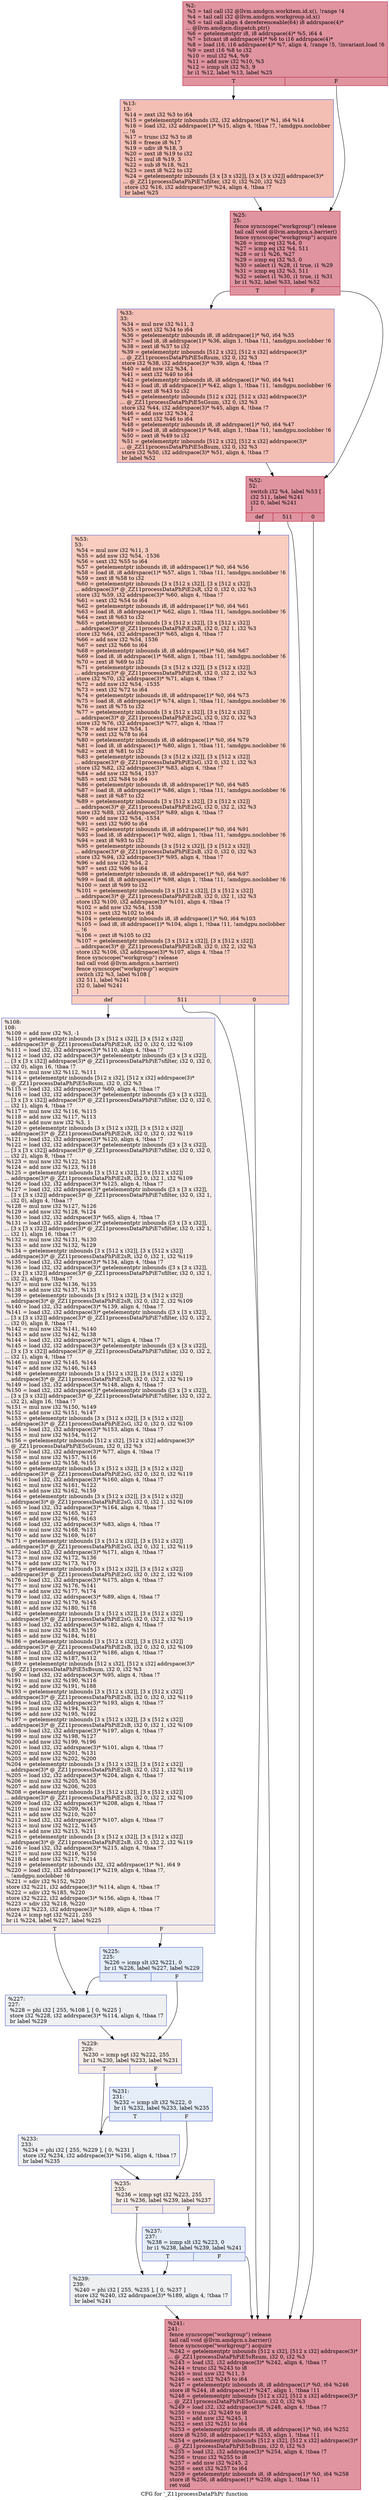 digraph "CFG for '_Z11processDataPhPi' function" {
	label="CFG for '_Z11processDataPhPi' function";

	Node0x4ded2d0 [shape=record,color="#b70d28ff", style=filled, fillcolor="#b70d2870",label="{%2:\l  %3 = tail call i32 @llvm.amdgcn.workitem.id.x(), !range !4\l  %4 = tail call i32 @llvm.amdgcn.workgroup.id.x()\l  %5 = tail call align 4 dereferenceable(64) i8 addrspace(4)*\l... @llvm.amdgcn.dispatch.ptr()\l  %6 = getelementptr i8, i8 addrspace(4)* %5, i64 4\l  %7 = bitcast i8 addrspace(4)* %6 to i16 addrspace(4)*\l  %8 = load i16, i16 addrspace(4)* %7, align 4, !range !5, !invariant.load !6\l  %9 = zext i16 %8 to i32\l  %10 = mul i32 %4, %9\l  %11 = add nsw i32 %10, %3\l  %12 = icmp ult i32 %3, 9\l  br i1 %12, label %13, label %25\l|{<s0>T|<s1>F}}"];
	Node0x4ded2d0:s0 -> Node0x4dee270;
	Node0x4ded2d0:s1 -> Node0x4def290;
	Node0x4dee270 [shape=record,color="#3d50c3ff", style=filled, fillcolor="#e36c5570",label="{%13:\l13:                                               \l  %14 = zext i32 %3 to i64\l  %15 = getelementptr inbounds i32, i32 addrspace(1)* %1, i64 %14\l  %16 = load i32, i32 addrspace(1)* %15, align 4, !tbaa !7, !amdgpu.noclobber\l... !6\l  %17 = trunc i32 %3 to i8\l  %18 = freeze i8 %17\l  %19 = udiv i8 %18, 3\l  %20 = zext i8 %19 to i32\l  %21 = mul i8 %19, 3\l  %22 = sub i8 %18, %21\l  %23 = zext i8 %22 to i32\l  %24 = getelementptr inbounds [3 x [3 x i32]], [3 x [3 x i32]] addrspace(3)*\l... @_ZZ11processDataPhPiE7sfilter, i32 0, i32 %20, i32 %23\l  store i32 %16, i32 addrspace(3)* %24, align 4, !tbaa !7\l  br label %25\l}"];
	Node0x4dee270 -> Node0x4def290;
	Node0x4def290 [shape=record,color="#b70d28ff", style=filled, fillcolor="#b70d2870",label="{%25:\l25:                                               \l  fence syncscope(\"workgroup\") release\l  tail call void @llvm.amdgcn.s.barrier()\l  fence syncscope(\"workgroup\") acquire\l  %26 = icmp eq i32 %4, 0\l  %27 = icmp eq i32 %4, 511\l  %28 = or i1 %26, %27\l  %29 = icmp eq i32 %3, 0\l  %30 = select i1 %28, i1 true, i1 %29\l  %31 = icmp eq i32 %3, 511\l  %32 = select i1 %30, i1 true, i1 %31\l  br i1 %32, label %33, label %52\l|{<s0>T|<s1>F}}"];
	Node0x4def290:s0 -> Node0x4defd10;
	Node0x4def290:s1 -> Node0x4defd60;
	Node0x4defd10 [shape=record,color="#3d50c3ff", style=filled, fillcolor="#e36c5570",label="{%33:\l33:                                               \l  %34 = mul nsw i32 %11, 3\l  %35 = sext i32 %34 to i64\l  %36 = getelementptr inbounds i8, i8 addrspace(1)* %0, i64 %35\l  %37 = load i8, i8 addrspace(1)* %36, align 1, !tbaa !11, !amdgpu.noclobber !6\l  %38 = zext i8 %37 to i32\l  %39 = getelementptr inbounds [512 x i32], [512 x i32] addrspace(3)*\l... @_ZZ11processDataPhPiE5sRsum, i32 0, i32 %3\l  store i32 %38, i32 addrspace(3)* %39, align 4, !tbaa !7\l  %40 = add nsw i32 %34, 1\l  %41 = sext i32 %40 to i64\l  %42 = getelementptr inbounds i8, i8 addrspace(1)* %0, i64 %41\l  %43 = load i8, i8 addrspace(1)* %42, align 1, !tbaa !11, !amdgpu.noclobber !6\l  %44 = zext i8 %43 to i32\l  %45 = getelementptr inbounds [512 x i32], [512 x i32] addrspace(3)*\l... @_ZZ11processDataPhPiE5sGsum, i32 0, i32 %3\l  store i32 %44, i32 addrspace(3)* %45, align 4, !tbaa !7\l  %46 = add nsw i32 %34, 2\l  %47 = sext i32 %46 to i64\l  %48 = getelementptr inbounds i8, i8 addrspace(1)* %0, i64 %47\l  %49 = load i8, i8 addrspace(1)* %48, align 1, !tbaa !11, !amdgpu.noclobber !6\l  %50 = zext i8 %49 to i32\l  %51 = getelementptr inbounds [512 x i32], [512 x i32] addrspace(3)*\l... @_ZZ11processDataPhPiE5sBsum, i32 0, i32 %3\l  store i32 %50, i32 addrspace(3)* %51, align 4, !tbaa !7\l  br label %52\l}"];
	Node0x4defd10 -> Node0x4defd60;
	Node0x4defd60 [shape=record,color="#b70d28ff", style=filled, fillcolor="#b70d2870",label="{%52:\l52:                                               \l  switch i32 %4, label %53 [\l    i32 511, label %241\l    i32 0, label %241\l  ]\l|{<s0>def|<s1>511|<s2>0}}"];
	Node0x4defd60:s0 -> Node0x4df2820;
	Node0x4defd60:s1 -> Node0x4df2870;
	Node0x4defd60:s2 -> Node0x4df2870;
	Node0x4df2820 [shape=record,color="#3d50c3ff", style=filled, fillcolor="#f2907270",label="{%53:\l53:                                               \l  %54 = mul nsw i32 %11, 3\l  %55 = add nsw i32 %54, -1536\l  %56 = sext i32 %55 to i64\l  %57 = getelementptr inbounds i8, i8 addrspace(1)* %0, i64 %56\l  %58 = load i8, i8 addrspace(1)* %57, align 1, !tbaa !11, !amdgpu.noclobber !6\l  %59 = zext i8 %58 to i32\l  %60 = getelementptr inbounds [3 x [512 x i32]], [3 x [512 x i32]]\l... addrspace(3)* @_ZZ11processDataPhPiE2sR, i32 0, i32 0, i32 %3\l  store i32 %59, i32 addrspace(3)* %60, align 4, !tbaa !7\l  %61 = sext i32 %54 to i64\l  %62 = getelementptr inbounds i8, i8 addrspace(1)* %0, i64 %61\l  %63 = load i8, i8 addrspace(1)* %62, align 1, !tbaa !11, !amdgpu.noclobber !6\l  %64 = zext i8 %63 to i32\l  %65 = getelementptr inbounds [3 x [512 x i32]], [3 x [512 x i32]]\l... addrspace(3)* @_ZZ11processDataPhPiE2sR, i32 0, i32 1, i32 %3\l  store i32 %64, i32 addrspace(3)* %65, align 4, !tbaa !7\l  %66 = add nsw i32 %54, 1536\l  %67 = sext i32 %66 to i64\l  %68 = getelementptr inbounds i8, i8 addrspace(1)* %0, i64 %67\l  %69 = load i8, i8 addrspace(1)* %68, align 1, !tbaa !11, !amdgpu.noclobber !6\l  %70 = zext i8 %69 to i32\l  %71 = getelementptr inbounds [3 x [512 x i32]], [3 x [512 x i32]]\l... addrspace(3)* @_ZZ11processDataPhPiE2sR, i32 0, i32 2, i32 %3\l  store i32 %70, i32 addrspace(3)* %71, align 4, !tbaa !7\l  %72 = add nsw i32 %54, -1535\l  %73 = sext i32 %72 to i64\l  %74 = getelementptr inbounds i8, i8 addrspace(1)* %0, i64 %73\l  %75 = load i8, i8 addrspace(1)* %74, align 1, !tbaa !11, !amdgpu.noclobber !6\l  %76 = zext i8 %75 to i32\l  %77 = getelementptr inbounds [3 x [512 x i32]], [3 x [512 x i32]]\l... addrspace(3)* @_ZZ11processDataPhPiE2sG, i32 0, i32 0, i32 %3\l  store i32 %76, i32 addrspace(3)* %77, align 4, !tbaa !7\l  %78 = add nsw i32 %54, 1\l  %79 = sext i32 %78 to i64\l  %80 = getelementptr inbounds i8, i8 addrspace(1)* %0, i64 %79\l  %81 = load i8, i8 addrspace(1)* %80, align 1, !tbaa !11, !amdgpu.noclobber !6\l  %82 = zext i8 %81 to i32\l  %83 = getelementptr inbounds [3 x [512 x i32]], [3 x [512 x i32]]\l... addrspace(3)* @_ZZ11processDataPhPiE2sG, i32 0, i32 1, i32 %3\l  store i32 %82, i32 addrspace(3)* %83, align 4, !tbaa !7\l  %84 = add nsw i32 %54, 1537\l  %85 = sext i32 %84 to i64\l  %86 = getelementptr inbounds i8, i8 addrspace(1)* %0, i64 %85\l  %87 = load i8, i8 addrspace(1)* %86, align 1, !tbaa !11, !amdgpu.noclobber !6\l  %88 = zext i8 %87 to i32\l  %89 = getelementptr inbounds [3 x [512 x i32]], [3 x [512 x i32]]\l... addrspace(3)* @_ZZ11processDataPhPiE2sG, i32 0, i32 2, i32 %3\l  store i32 %88, i32 addrspace(3)* %89, align 4, !tbaa !7\l  %90 = add nsw i32 %54, -1534\l  %91 = sext i32 %90 to i64\l  %92 = getelementptr inbounds i8, i8 addrspace(1)* %0, i64 %91\l  %93 = load i8, i8 addrspace(1)* %92, align 1, !tbaa !11, !amdgpu.noclobber !6\l  %94 = zext i8 %93 to i32\l  %95 = getelementptr inbounds [3 x [512 x i32]], [3 x [512 x i32]]\l... addrspace(3)* @_ZZ11processDataPhPiE2sB, i32 0, i32 0, i32 %3\l  store i32 %94, i32 addrspace(3)* %95, align 4, !tbaa !7\l  %96 = add nsw i32 %54, 2\l  %97 = sext i32 %96 to i64\l  %98 = getelementptr inbounds i8, i8 addrspace(1)* %0, i64 %97\l  %99 = load i8, i8 addrspace(1)* %98, align 1, !tbaa !11, !amdgpu.noclobber !6\l  %100 = zext i8 %99 to i32\l  %101 = getelementptr inbounds [3 x [512 x i32]], [3 x [512 x i32]]\l... addrspace(3)* @_ZZ11processDataPhPiE2sB, i32 0, i32 1, i32 %3\l  store i32 %100, i32 addrspace(3)* %101, align 4, !tbaa !7\l  %102 = add nsw i32 %54, 1538\l  %103 = sext i32 %102 to i64\l  %104 = getelementptr inbounds i8, i8 addrspace(1)* %0, i64 %103\l  %105 = load i8, i8 addrspace(1)* %104, align 1, !tbaa !11, !amdgpu.noclobber\l... !6\l  %106 = zext i8 %105 to i32\l  %107 = getelementptr inbounds [3 x [512 x i32]], [3 x [512 x i32]]\l... addrspace(3)* @_ZZ11processDataPhPiE2sB, i32 0, i32 2, i32 %3\l  store i32 %106, i32 addrspace(3)* %107, align 4, !tbaa !7\l  fence syncscope(\"workgroup\") release\l  tail call void @llvm.amdgcn.s.barrier()\l  fence syncscope(\"workgroup\") acquire\l  switch i32 %3, label %108 [\l    i32 511, label %241\l    i32 0, label %241\l  ]\l|{<s0>def|<s1>511|<s2>0}}"];
	Node0x4df2820:s0 -> Node0x4df5420;
	Node0x4df2820:s1 -> Node0x4df2870;
	Node0x4df2820:s2 -> Node0x4df2870;
	Node0x4df5420 [shape=record,color="#3d50c3ff", style=filled, fillcolor="#ead5c970",label="{%108:\l108:                                              \l  %109 = add nsw i32 %3, -1\l  %110 = getelementptr inbounds [3 x [512 x i32]], [3 x [512 x i32]]\l... addrspace(3)* @_ZZ11processDataPhPiE2sR, i32 0, i32 0, i32 %109\l  %111 = load i32, i32 addrspace(3)* %110, align 4, !tbaa !7\l  %112 = load i32, i32 addrspace(3)* getelementptr inbounds ([3 x [3 x i32]],\l... [3 x [3 x i32]] addrspace(3)* @_ZZ11processDataPhPiE7sfilter, i32 0, i32 0,\l... i32 0), align 16, !tbaa !7\l  %113 = mul nsw i32 %112, %111\l  %114 = getelementptr inbounds [512 x i32], [512 x i32] addrspace(3)*\l... @_ZZ11processDataPhPiE5sRsum, i32 0, i32 %3\l  %115 = load i32, i32 addrspace(3)* %60, align 4, !tbaa !7\l  %116 = load i32, i32 addrspace(3)* getelementptr inbounds ([3 x [3 x i32]],\l... [3 x [3 x i32]] addrspace(3)* @_ZZ11processDataPhPiE7sfilter, i32 0, i32 0,\l... i32 1), align 4, !tbaa !7\l  %117 = mul nsw i32 %116, %115\l  %118 = add nsw i32 %117, %113\l  %119 = add nuw nsw i32 %3, 1\l  %120 = getelementptr inbounds [3 x [512 x i32]], [3 x [512 x i32]]\l... addrspace(3)* @_ZZ11processDataPhPiE2sR, i32 0, i32 0, i32 %119\l  %121 = load i32, i32 addrspace(3)* %120, align 4, !tbaa !7\l  %122 = load i32, i32 addrspace(3)* getelementptr inbounds ([3 x [3 x i32]],\l... [3 x [3 x i32]] addrspace(3)* @_ZZ11processDataPhPiE7sfilter, i32 0, i32 0,\l... i32 2), align 8, !tbaa !7\l  %123 = mul nsw i32 %122, %121\l  %124 = add nsw i32 %123, %118\l  %125 = getelementptr inbounds [3 x [512 x i32]], [3 x [512 x i32]]\l... addrspace(3)* @_ZZ11processDataPhPiE2sR, i32 0, i32 1, i32 %109\l  %126 = load i32, i32 addrspace(3)* %125, align 4, !tbaa !7\l  %127 = load i32, i32 addrspace(3)* getelementptr inbounds ([3 x [3 x i32]],\l... [3 x [3 x i32]] addrspace(3)* @_ZZ11processDataPhPiE7sfilter, i32 0, i32 1,\l... i32 0), align 4, !tbaa !7\l  %128 = mul nsw i32 %127, %126\l  %129 = add nsw i32 %128, %124\l  %130 = load i32, i32 addrspace(3)* %65, align 4, !tbaa !7\l  %131 = load i32, i32 addrspace(3)* getelementptr inbounds ([3 x [3 x i32]],\l... [3 x [3 x i32]] addrspace(3)* @_ZZ11processDataPhPiE7sfilter, i32 0, i32 1,\l... i32 1), align 16, !tbaa !7\l  %132 = mul nsw i32 %131, %130\l  %133 = add nsw i32 %132, %129\l  %134 = getelementptr inbounds [3 x [512 x i32]], [3 x [512 x i32]]\l... addrspace(3)* @_ZZ11processDataPhPiE2sR, i32 0, i32 1, i32 %119\l  %135 = load i32, i32 addrspace(3)* %134, align 4, !tbaa !7\l  %136 = load i32, i32 addrspace(3)* getelementptr inbounds ([3 x [3 x i32]],\l... [3 x [3 x i32]] addrspace(3)* @_ZZ11processDataPhPiE7sfilter, i32 0, i32 1,\l... i32 2), align 4, !tbaa !7\l  %137 = mul nsw i32 %136, %135\l  %138 = add nsw i32 %137, %133\l  %139 = getelementptr inbounds [3 x [512 x i32]], [3 x [512 x i32]]\l... addrspace(3)* @_ZZ11processDataPhPiE2sR, i32 0, i32 2, i32 %109\l  %140 = load i32, i32 addrspace(3)* %139, align 4, !tbaa !7\l  %141 = load i32, i32 addrspace(3)* getelementptr inbounds ([3 x [3 x i32]],\l... [3 x [3 x i32]] addrspace(3)* @_ZZ11processDataPhPiE7sfilter, i32 0, i32 2,\l... i32 0), align 8, !tbaa !7\l  %142 = mul nsw i32 %141, %140\l  %143 = add nsw i32 %142, %138\l  %144 = load i32, i32 addrspace(3)* %71, align 4, !tbaa !7\l  %145 = load i32, i32 addrspace(3)* getelementptr inbounds ([3 x [3 x i32]],\l... [3 x [3 x i32]] addrspace(3)* @_ZZ11processDataPhPiE7sfilter, i32 0, i32 2,\l... i32 1), align 4, !tbaa !7\l  %146 = mul nsw i32 %145, %144\l  %147 = add nsw i32 %146, %143\l  %148 = getelementptr inbounds [3 x [512 x i32]], [3 x [512 x i32]]\l... addrspace(3)* @_ZZ11processDataPhPiE2sR, i32 0, i32 2, i32 %119\l  %149 = load i32, i32 addrspace(3)* %148, align 4, !tbaa !7\l  %150 = load i32, i32 addrspace(3)* getelementptr inbounds ([3 x [3 x i32]],\l... [3 x [3 x i32]] addrspace(3)* @_ZZ11processDataPhPiE7sfilter, i32 0, i32 2,\l... i32 2), align 16, !tbaa !7\l  %151 = mul nsw i32 %150, %149\l  %152 = add nsw i32 %151, %147\l  %153 = getelementptr inbounds [3 x [512 x i32]], [3 x [512 x i32]]\l... addrspace(3)* @_ZZ11processDataPhPiE2sG, i32 0, i32 0, i32 %109\l  %154 = load i32, i32 addrspace(3)* %153, align 4, !tbaa !7\l  %155 = mul nsw i32 %154, %112\l  %156 = getelementptr inbounds [512 x i32], [512 x i32] addrspace(3)*\l... @_ZZ11processDataPhPiE5sGsum, i32 0, i32 %3\l  %157 = load i32, i32 addrspace(3)* %77, align 4, !tbaa !7\l  %158 = mul nsw i32 %157, %116\l  %159 = add nsw i32 %158, %155\l  %160 = getelementptr inbounds [3 x [512 x i32]], [3 x [512 x i32]]\l... addrspace(3)* @_ZZ11processDataPhPiE2sG, i32 0, i32 0, i32 %119\l  %161 = load i32, i32 addrspace(3)* %160, align 4, !tbaa !7\l  %162 = mul nsw i32 %161, %122\l  %163 = add nsw i32 %162, %159\l  %164 = getelementptr inbounds [3 x [512 x i32]], [3 x [512 x i32]]\l... addrspace(3)* @_ZZ11processDataPhPiE2sG, i32 0, i32 1, i32 %109\l  %165 = load i32, i32 addrspace(3)* %164, align 4, !tbaa !7\l  %166 = mul nsw i32 %165, %127\l  %167 = add nsw i32 %166, %163\l  %168 = load i32, i32 addrspace(3)* %83, align 4, !tbaa !7\l  %169 = mul nsw i32 %168, %131\l  %170 = add nsw i32 %169, %167\l  %171 = getelementptr inbounds [3 x [512 x i32]], [3 x [512 x i32]]\l... addrspace(3)* @_ZZ11processDataPhPiE2sG, i32 0, i32 1, i32 %119\l  %172 = load i32, i32 addrspace(3)* %171, align 4, !tbaa !7\l  %173 = mul nsw i32 %172, %136\l  %174 = add nsw i32 %173, %170\l  %175 = getelementptr inbounds [3 x [512 x i32]], [3 x [512 x i32]]\l... addrspace(3)* @_ZZ11processDataPhPiE2sG, i32 0, i32 2, i32 %109\l  %176 = load i32, i32 addrspace(3)* %175, align 4, !tbaa !7\l  %177 = mul nsw i32 %176, %141\l  %178 = add nsw i32 %177, %174\l  %179 = load i32, i32 addrspace(3)* %89, align 4, !tbaa !7\l  %180 = mul nsw i32 %179, %145\l  %181 = add nsw i32 %180, %178\l  %182 = getelementptr inbounds [3 x [512 x i32]], [3 x [512 x i32]]\l... addrspace(3)* @_ZZ11processDataPhPiE2sG, i32 0, i32 2, i32 %119\l  %183 = load i32, i32 addrspace(3)* %182, align 4, !tbaa !7\l  %184 = mul nsw i32 %183, %150\l  %185 = add nsw i32 %184, %181\l  %186 = getelementptr inbounds [3 x [512 x i32]], [3 x [512 x i32]]\l... addrspace(3)* @_ZZ11processDataPhPiE2sB, i32 0, i32 0, i32 %109\l  %187 = load i32, i32 addrspace(3)* %186, align 4, !tbaa !7\l  %188 = mul nsw i32 %187, %112\l  %189 = getelementptr inbounds [512 x i32], [512 x i32] addrspace(3)*\l... @_ZZ11processDataPhPiE5sBsum, i32 0, i32 %3\l  %190 = load i32, i32 addrspace(3)* %95, align 4, !tbaa !7\l  %191 = mul nsw i32 %190, %116\l  %192 = add nsw i32 %191, %188\l  %193 = getelementptr inbounds [3 x [512 x i32]], [3 x [512 x i32]]\l... addrspace(3)* @_ZZ11processDataPhPiE2sB, i32 0, i32 0, i32 %119\l  %194 = load i32, i32 addrspace(3)* %193, align 4, !tbaa !7\l  %195 = mul nsw i32 %194, %122\l  %196 = add nsw i32 %195, %192\l  %197 = getelementptr inbounds [3 x [512 x i32]], [3 x [512 x i32]]\l... addrspace(3)* @_ZZ11processDataPhPiE2sB, i32 0, i32 1, i32 %109\l  %198 = load i32, i32 addrspace(3)* %197, align 4, !tbaa !7\l  %199 = mul nsw i32 %198, %127\l  %200 = add nsw i32 %199, %196\l  %201 = load i32, i32 addrspace(3)* %101, align 4, !tbaa !7\l  %202 = mul nsw i32 %201, %131\l  %203 = add nsw i32 %202, %200\l  %204 = getelementptr inbounds [3 x [512 x i32]], [3 x [512 x i32]]\l... addrspace(3)* @_ZZ11processDataPhPiE2sB, i32 0, i32 1, i32 %119\l  %205 = load i32, i32 addrspace(3)* %204, align 4, !tbaa !7\l  %206 = mul nsw i32 %205, %136\l  %207 = add nsw i32 %206, %203\l  %208 = getelementptr inbounds [3 x [512 x i32]], [3 x [512 x i32]]\l... addrspace(3)* @_ZZ11processDataPhPiE2sB, i32 0, i32 2, i32 %109\l  %209 = load i32, i32 addrspace(3)* %208, align 4, !tbaa !7\l  %210 = mul nsw i32 %209, %141\l  %211 = add nsw i32 %210, %207\l  %212 = load i32, i32 addrspace(3)* %107, align 4, !tbaa !7\l  %213 = mul nsw i32 %212, %145\l  %214 = add nsw i32 %213, %211\l  %215 = getelementptr inbounds [3 x [512 x i32]], [3 x [512 x i32]]\l... addrspace(3)* @_ZZ11processDataPhPiE2sB, i32 0, i32 2, i32 %119\l  %216 = load i32, i32 addrspace(3)* %215, align 4, !tbaa !7\l  %217 = mul nsw i32 %216, %150\l  %218 = add nsw i32 %217, %214\l  %219 = getelementptr inbounds i32, i32 addrspace(1)* %1, i64 9\l  %220 = load i32, i32 addrspace(1)* %219, align 4, !tbaa !7,\l... !amdgpu.noclobber !6\l  %221 = sdiv i32 %152, %220\l  store i32 %221, i32 addrspace(3)* %114, align 4, !tbaa !7\l  %222 = sdiv i32 %185, %220\l  store i32 %222, i32 addrspace(3)* %156, align 4, !tbaa !7\l  %223 = sdiv i32 %218, %220\l  store i32 %223, i32 addrspace(3)* %189, align 4, !tbaa !7\l  %224 = icmp sgt i32 %221, 255\l  br i1 %224, label %227, label %225\l|{<s0>T|<s1>F}}"];
	Node0x4df5420:s0 -> Node0x4dfbb30;
	Node0x4df5420:s1 -> Node0x4dfbbc0;
	Node0x4dfbbc0 [shape=record,color="#3d50c3ff", style=filled, fillcolor="#c5d6f270",label="{%225:\l225:                                              \l  %226 = icmp slt i32 %221, 0\l  br i1 %226, label %227, label %229\l|{<s0>T|<s1>F}}"];
	Node0x4dfbbc0:s0 -> Node0x4dfbb30;
	Node0x4dfbbc0:s1 -> Node0x4dfbd90;
	Node0x4dfbb30 [shape=record,color="#3d50c3ff", style=filled, fillcolor="#d9dce170",label="{%227:\l227:                                              \l  %228 = phi i32 [ 255, %108 ], [ 0, %225 ]\l  store i32 %228, i32 addrspace(3)* %114, align 4, !tbaa !7\l  br label %229\l}"];
	Node0x4dfbb30 -> Node0x4dfbd90;
	Node0x4dfbd90 [shape=record,color="#3d50c3ff", style=filled, fillcolor="#ead5c970",label="{%229:\l229:                                              \l  %230 = icmp sgt i32 %222, 255\l  br i1 %230, label %233, label %231\l|{<s0>T|<s1>F}}"];
	Node0x4dfbd90:s0 -> Node0x4dfc0d0;
	Node0x4dfbd90:s1 -> Node0x4dfc120;
	Node0x4dfc120 [shape=record,color="#3d50c3ff", style=filled, fillcolor="#c5d6f270",label="{%231:\l231:                                              \l  %232 = icmp slt i32 %222, 0\l  br i1 %232, label %233, label %235\l|{<s0>T|<s1>F}}"];
	Node0x4dfc120:s0 -> Node0x4dfc0d0;
	Node0x4dfc120:s1 -> Node0x4dfc2b0;
	Node0x4dfc0d0 [shape=record,color="#3d50c3ff", style=filled, fillcolor="#d9dce170",label="{%233:\l233:                                              \l  %234 = phi i32 [ 255, %229 ], [ 0, %231 ]\l  store i32 %234, i32 addrspace(3)* %156, align 4, !tbaa !7\l  br label %235\l}"];
	Node0x4dfc0d0 -> Node0x4dfc2b0;
	Node0x4dfc2b0 [shape=record,color="#3d50c3ff", style=filled, fillcolor="#ead5c970",label="{%235:\l235:                                              \l  %236 = icmp sgt i32 %223, 255\l  br i1 %236, label %239, label %237\l|{<s0>T|<s1>F}}"];
	Node0x4dfc2b0:s0 -> Node0x4dfc5f0;
	Node0x4dfc2b0:s1 -> Node0x4dfc640;
	Node0x4dfc640 [shape=record,color="#3d50c3ff", style=filled, fillcolor="#c5d6f270",label="{%237:\l237:                                              \l  %238 = icmp slt i32 %223, 0\l  br i1 %238, label %239, label %241\l|{<s0>T|<s1>F}}"];
	Node0x4dfc640:s0 -> Node0x4dfc5f0;
	Node0x4dfc640:s1 -> Node0x4df2870;
	Node0x4dfc5f0 [shape=record,color="#3d50c3ff", style=filled, fillcolor="#d9dce170",label="{%239:\l239:                                              \l  %240 = phi i32 [ 255, %235 ], [ 0, %237 ]\l  store i32 %240, i32 addrspace(3)* %189, align 4, !tbaa !7\l  br label %241\l}"];
	Node0x4dfc5f0 -> Node0x4df2870;
	Node0x4df2870 [shape=record,color="#b70d28ff", style=filled, fillcolor="#b70d2870",label="{%241:\l241:                                              \l  fence syncscope(\"workgroup\") release\l  tail call void @llvm.amdgcn.s.barrier()\l  fence syncscope(\"workgroup\") acquire\l  %242 = getelementptr inbounds [512 x i32], [512 x i32] addrspace(3)*\l... @_ZZ11processDataPhPiE5sRsum, i32 0, i32 %3\l  %243 = load i32, i32 addrspace(3)* %242, align 4, !tbaa !7\l  %244 = trunc i32 %243 to i8\l  %245 = mul nsw i32 %11, 3\l  %246 = sext i32 %245 to i64\l  %247 = getelementptr inbounds i8, i8 addrspace(1)* %0, i64 %246\l  store i8 %244, i8 addrspace(1)* %247, align 1, !tbaa !11\l  %248 = getelementptr inbounds [512 x i32], [512 x i32] addrspace(3)*\l... @_ZZ11processDataPhPiE5sGsum, i32 0, i32 %3\l  %249 = load i32, i32 addrspace(3)* %248, align 4, !tbaa !7\l  %250 = trunc i32 %249 to i8\l  %251 = add nsw i32 %245, 1\l  %252 = sext i32 %251 to i64\l  %253 = getelementptr inbounds i8, i8 addrspace(1)* %0, i64 %252\l  store i8 %250, i8 addrspace(1)* %253, align 1, !tbaa !11\l  %254 = getelementptr inbounds [512 x i32], [512 x i32] addrspace(3)*\l... @_ZZ11processDataPhPiE5sBsum, i32 0, i32 %3\l  %255 = load i32, i32 addrspace(3)* %254, align 4, !tbaa !7\l  %256 = trunc i32 %255 to i8\l  %257 = add nsw i32 %245, 2\l  %258 = sext i32 %257 to i64\l  %259 = getelementptr inbounds i8, i8 addrspace(1)* %0, i64 %258\l  store i8 %256, i8 addrspace(1)* %259, align 1, !tbaa !11\l  ret void\l}"];
}
